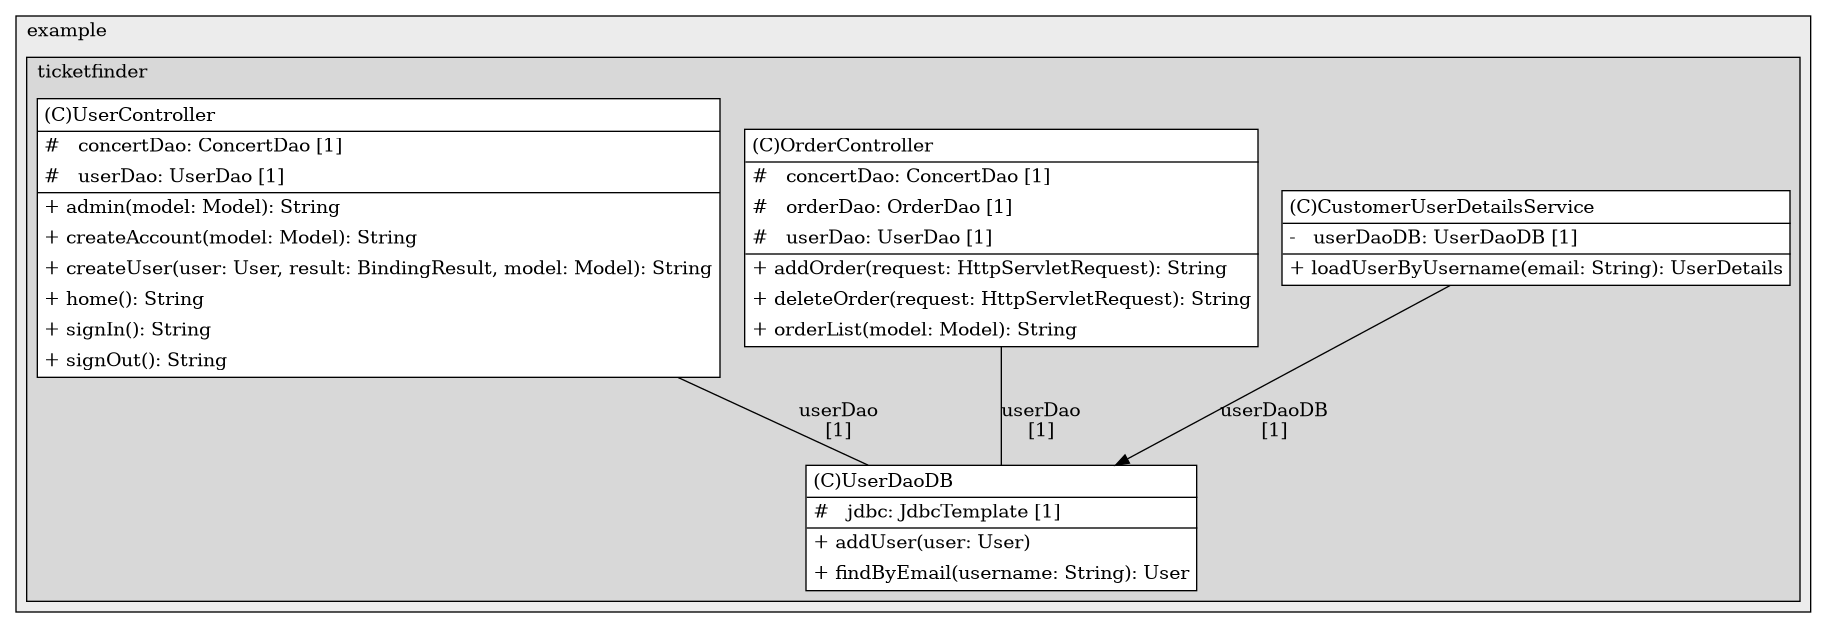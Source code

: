 @startuml

/' diagram meta data start
config=StructureConfiguration;
{
  "projectClassification": {
    "searchMode": "OpenProject", // OpenProject, AllProjects
    "includedProjects": "",
    "pathEndKeywords": "*.impl",
    "isClientPath": "",
    "isClientName": "",
    "isTestPath": "",
    "isTestName": "",
    "isMappingPath": "",
    "isMappingName": "",
    "isDataAccessPath": "",
    "isDataAccessName": "",
    "isDataStructurePath": "",
    "isDataStructureName": "",
    "isInterfaceStructuresPath": "",
    "isInterfaceStructuresName": "",
    "isEntryPointPath": "",
    "isEntryPointName": "",
    "treatFinalFieldsAsMandatory": false
  },
  "graphRestriction": {
    "classPackageExcludeFilter": "",
    "classPackageIncludeFilter": "",
    "classNameExcludeFilter": "",
    "classNameIncludeFilter": "",
    "methodNameExcludeFilter": "",
    "methodNameIncludeFilter": "",
    "removeByInheritance": "", // inheritance/annotation based filtering is done in a second step
    "removeByAnnotation": "",
    "removeByClassPackage": "", // cleanup the graph after inheritance/annotation based filtering is done
    "removeByClassName": "",
    "cutMappings": false,
    "cutEnum": true,
    "cutTests": true,
    "cutClient": true,
    "cutDataAccess": false,
    "cutInterfaceStructures": false,
    "cutDataStructures": false,
    "cutGetterAndSetter": true,
    "cutConstructors": true
  },
  "graphTraversal": {
    "forwardDepth": 6,
    "backwardDepth": 6,
    "classPackageExcludeFilter": "",
    "classPackageIncludeFilter": "",
    "classNameExcludeFilter": "",
    "classNameIncludeFilter": "",
    "methodNameExcludeFilter": "",
    "methodNameIncludeFilter": "",
    "hideMappings": false,
    "hideDataStructures": false,
    "hidePrivateMethods": true,
    "hideInterfaceCalls": true, // indirection: implementation -> interface (is hidden) -> implementation
    "onlyShowApplicationEntryPoints": false, // root node is included
    "useMethodCallsForStructureDiagram": "ForwardOnly" // ForwardOnly, BothDirections, No
  },
  "details": {
    "aggregation": "GroupByClass", // ByClass, GroupByClass, None
    "showClassGenericTypes": true,
    "showMethods": true,
    "showMethodParameterNames": true,
    "showMethodParameterTypes": true,
    "showMethodReturnType": true,
    "showPackageLevels": 2,
    "showDetailedClassStructure": true
  },
  "rootClass": "com.example.ticketfinder.dao.UserDaoDB",
  "extensionCallbackMethod": "" // qualified.class.name#methodName - signature: public static String method(String)
}
diagram meta data end '/



digraph g {
    rankdir="TB"
    splines=polyline
    

'nodes 
subgraph cluster_1322970774 { 
   	label=example
	labeljust=l
	fillcolor="#ececec"
	style=filled
   
   subgraph cluster_700473290 { 
   	label=ticketfinder
	labeljust=l
	fillcolor="#d8d8d8"
	style=filled
   
   CustomerUserDetailsService919722421[
	label=<<TABLE BORDER="1" CELLBORDER="0" CELLPADDING="4" CELLSPACING="0">
<TR><TD ALIGN="LEFT" >(C)CustomerUserDetailsService</TD></TR>
<HR/>
<TR><TD ALIGN="LEFT" >-   userDaoDB: UserDaoDB [1]</TD></TR>
<HR/>
<TR><TD ALIGN="LEFT" >+ loadUserByUsername(email: String): UserDetails</TD></TR>
</TABLE>>
	style=filled
	margin=0
	shape=plaintext
	fillcolor="#FFFFFF"
];

OrderController26575897[
	label=<<TABLE BORDER="1" CELLBORDER="0" CELLPADDING="4" CELLSPACING="0">
<TR><TD ALIGN="LEFT" >(C)OrderController</TD></TR>
<HR/>
<TR><TD ALIGN="LEFT" >#   concertDao: ConcertDao [1]</TD></TR>
<TR><TD ALIGN="LEFT" >#   orderDao: OrderDao [1]</TD></TR>
<TR><TD ALIGN="LEFT" >#   userDao: UserDao [1]</TD></TR>
<HR/>
<TR><TD ALIGN="LEFT" >+ addOrder(request: HttpServletRequest): String</TD></TR>
<TR><TD ALIGN="LEFT" >+ deleteOrder(request: HttpServletRequest): String</TD></TR>
<TR><TD ALIGN="LEFT" >+ orderList(model: Model): String</TD></TR>
</TABLE>>
	style=filled
	margin=0
	shape=plaintext
	fillcolor="#FFFFFF"
];

UserController26575897[
	label=<<TABLE BORDER="1" CELLBORDER="0" CELLPADDING="4" CELLSPACING="0">
<TR><TD ALIGN="LEFT" >(C)UserController</TD></TR>
<HR/>
<TR><TD ALIGN="LEFT" >#   concertDao: ConcertDao [1]</TD></TR>
<TR><TD ALIGN="LEFT" >#   userDao: UserDao [1]</TD></TR>
<HR/>
<TR><TD ALIGN="LEFT" >+ admin(model: Model): String</TD></TR>
<TR><TD ALIGN="LEFT" >+ createAccount(model: Model): String</TD></TR>
<TR><TD ALIGN="LEFT" >+ createUser(user: User, result: BindingResult, model: Model): String</TD></TR>
<TR><TD ALIGN="LEFT" >+ home(): String</TD></TR>
<TR><TD ALIGN="LEFT" >+ signIn(): String</TD></TR>
<TR><TD ALIGN="LEFT" >+ signOut(): String</TD></TR>
</TABLE>>
	style=filled
	margin=0
	shape=plaintext
	fillcolor="#FFFFFF"
];

UserDaoDB172926553[
	label=<<TABLE BORDER="1" CELLBORDER="0" CELLPADDING="4" CELLSPACING="0">
<TR><TD ALIGN="LEFT" >(C)UserDaoDB</TD></TR>
<HR/>
<TR><TD ALIGN="LEFT" >#   jdbc: JdbcTemplate [1]</TD></TR>
<HR/>
<TR><TD ALIGN="LEFT" >+ addUser(user: User)</TD></TR>
<TR><TD ALIGN="LEFT" >+ findByEmail(username: String): User</TD></TR>
</TABLE>>
	style=filled
	margin=0
	shape=plaintext
	fillcolor="#FFFFFF"
];
} 
} 

'edges    
CustomerUserDetailsService919722421 -> UserDaoDB172926553[label="userDaoDB
[1]"];
OrderController26575897 -> UserDaoDB172926553[label="userDao
[1]", arrowhead=none];
UserController26575897 -> UserDaoDB172926553[label="userDao
[1]", arrowhead=none];
    
}
@enduml